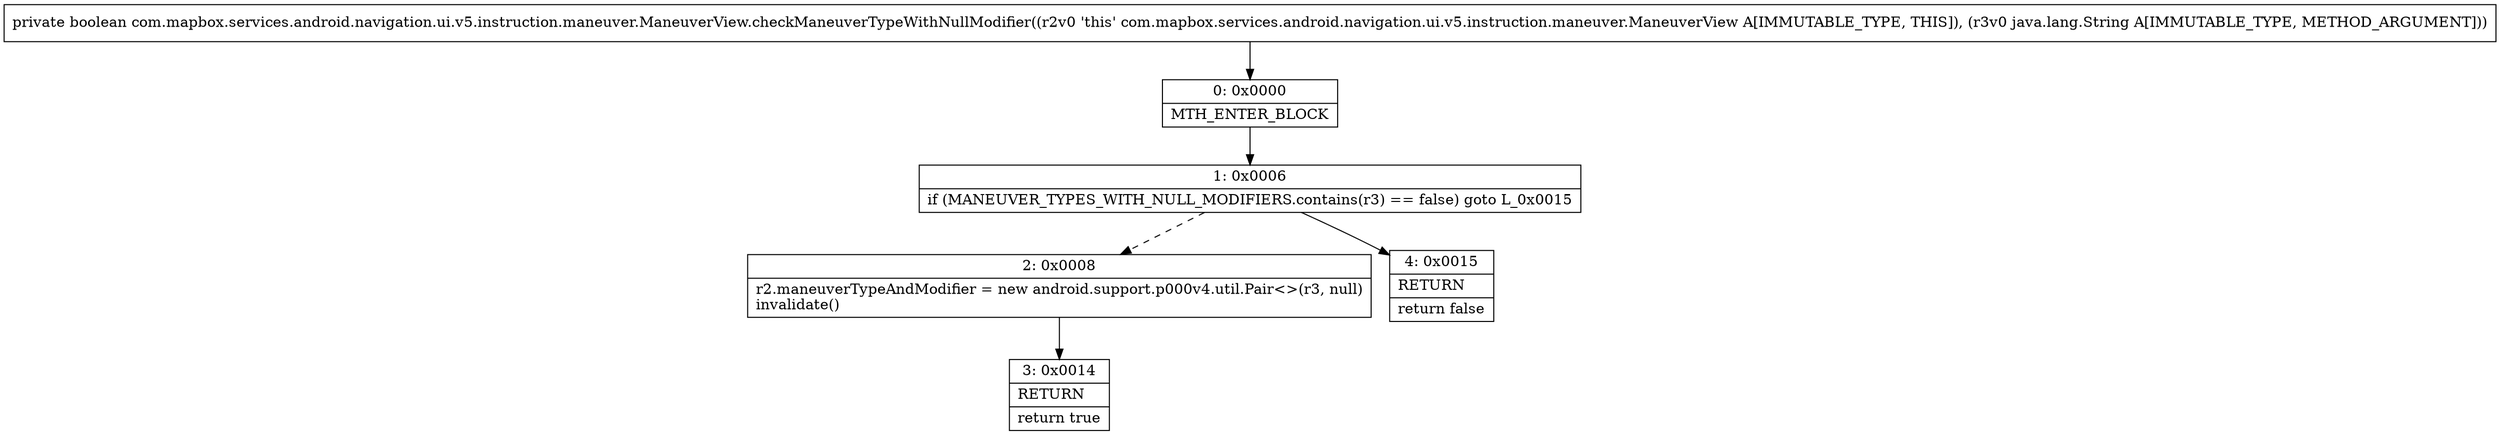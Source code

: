 digraph "CFG forcom.mapbox.services.android.navigation.ui.v5.instruction.maneuver.ManeuverView.checkManeuverTypeWithNullModifier(Ljava\/lang\/String;)Z" {
Node_0 [shape=record,label="{0\:\ 0x0000|MTH_ENTER_BLOCK\l}"];
Node_1 [shape=record,label="{1\:\ 0x0006|if (MANEUVER_TYPES_WITH_NULL_MODIFIERS.contains(r3) == false) goto L_0x0015\l}"];
Node_2 [shape=record,label="{2\:\ 0x0008|r2.maneuverTypeAndModifier = new android.support.p000v4.util.Pair\<\>(r3, null)\linvalidate()\l}"];
Node_3 [shape=record,label="{3\:\ 0x0014|RETURN\l|return true\l}"];
Node_4 [shape=record,label="{4\:\ 0x0015|RETURN\l|return false\l}"];
MethodNode[shape=record,label="{private boolean com.mapbox.services.android.navigation.ui.v5.instruction.maneuver.ManeuverView.checkManeuverTypeWithNullModifier((r2v0 'this' com.mapbox.services.android.navigation.ui.v5.instruction.maneuver.ManeuverView A[IMMUTABLE_TYPE, THIS]), (r3v0 java.lang.String A[IMMUTABLE_TYPE, METHOD_ARGUMENT])) }"];
MethodNode -> Node_0;
Node_0 -> Node_1;
Node_1 -> Node_2[style=dashed];
Node_1 -> Node_4;
Node_2 -> Node_3;
}

